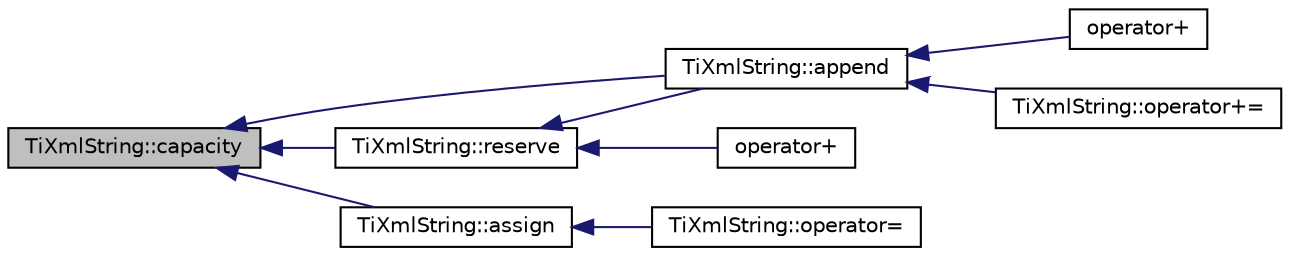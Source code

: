 digraph "TiXmlString::capacity"
{
  edge [fontname="Helvetica",fontsize="10",labelfontname="Helvetica",labelfontsize="10"];
  node [fontname="Helvetica",fontsize="10",shape=record];
  rankdir="LR";
  Node1 [label="TiXmlString::capacity",height=0.2,width=0.4,color="black", fillcolor="grey75", style="filled" fontcolor="black"];
  Node1 -> Node2 [dir="back",color="midnightblue",fontsize="10",style="solid",fontname="Helvetica"];
  Node2 [label="TiXmlString::reserve",height=0.2,width=0.4,color="black", fillcolor="white", style="filled",URL="$class_ti_xml_string.html#a88ecf9f0f00cb5c67b6b637958d7049c"];
  Node2 -> Node3 [dir="back",color="midnightblue",fontsize="10",style="solid",fontname="Helvetica"];
  Node3 [label="TiXmlString::append",height=0.2,width=0.4,color="black", fillcolor="white", style="filled",URL="$class_ti_xml_string.html#ad44b21700d2ec24a511367b222b643fb"];
  Node3 -> Node4 [dir="back",color="midnightblue",fontsize="10",style="solid",fontname="Helvetica"];
  Node4 [label="operator+",height=0.2,width=0.4,color="black", fillcolor="white", style="filled",URL="$tinystr_8h.html#ab77ef9617d62643b24e52118db159b7b"];
  Node3 -> Node5 [dir="back",color="midnightblue",fontsize="10",style="solid",fontname="Helvetica"];
  Node5 [label="TiXmlString::operator+=",height=0.2,width=0.4,color="black", fillcolor="white", style="filled",URL="$class_ti_xml_string.html#ab56336ac2aa2a08d24a71eb9a2b502a5"];
  Node2 -> Node6 [dir="back",color="midnightblue",fontsize="10",style="solid",fontname="Helvetica"];
  Node6 [label="operator+",height=0.2,width=0.4,color="black", fillcolor="white", style="filled",URL="$tinystr_8h.html#a6ee35bce93b3aaf8a2353471c0dd2d58"];
  Node1 -> Node7 [dir="back",color="midnightblue",fontsize="10",style="solid",fontname="Helvetica"];
  Node7 [label="TiXmlString::assign",height=0.2,width=0.4,color="black", fillcolor="white", style="filled",URL="$class_ti_xml_string.html#ac72f3d9149b7812c1e6c59402014d0d5"];
  Node7 -> Node8 [dir="back",color="midnightblue",fontsize="10",style="solid",fontname="Helvetica"];
  Node8 [label="TiXmlString::operator=",height=0.2,width=0.4,color="black", fillcolor="white", style="filled",URL="$class_ti_xml_string.html#ae0bc6147afc0ec2aa0da3a3c0a8fcfb0"];
  Node1 -> Node3 [dir="back",color="midnightblue",fontsize="10",style="solid",fontname="Helvetica"];
}
